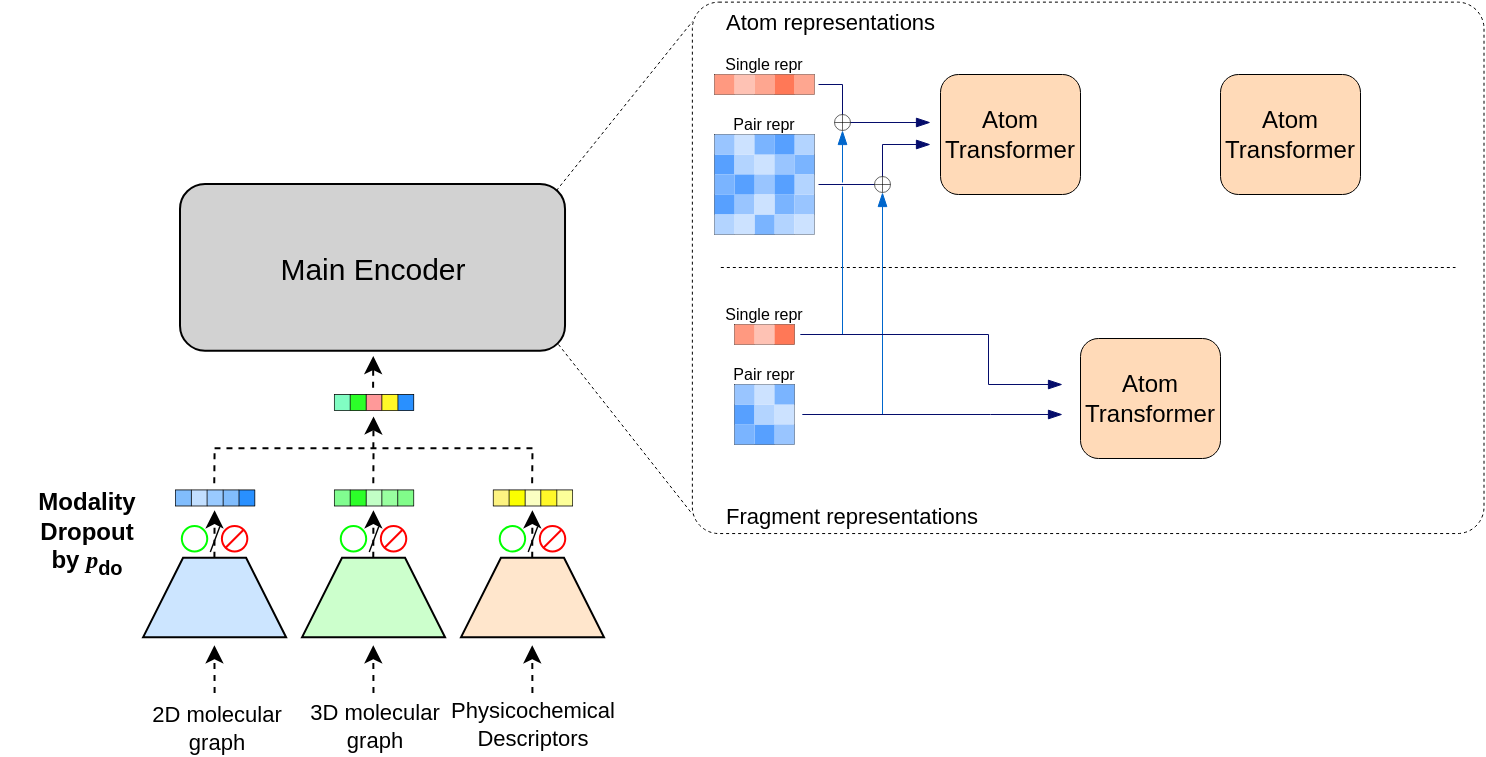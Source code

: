 <mxfile version="27.1.6">
  <diagram name="페이지-1" id="B-DMVlxwDJTPcsYFQzeG">
    <mxGraphModel dx="562" dy="380" grid="1" gridSize="10" guides="1" tooltips="1" connect="1" arrows="1" fold="1" page="1" pageScale="1" pageWidth="827" pageHeight="1169" math="0" shadow="0">
      <root>
        <mxCell id="0" />
        <mxCell id="1" parent="0" />
        <mxCell id="aIzavnMORG4p290ucfbN-72" value="" style="rounded=1;whiteSpace=wrap;html=1;arcSize=5;fillColor=none;dashed=1;strokeWidth=0.5;movable=0;resizable=0;rotatable=0;deletable=0;editable=0;locked=1;connectable=0;" vertex="1" parent="1">
          <mxGeometry x="464.93" y="148.82" width="395.82" height="265.71" as="geometry" />
        </mxCell>
        <mxCell id="aIzavnMORG4p290ucfbN-60" value="&lt;font style=&quot;font-size: 15px;&quot;&gt;Main Encoder&lt;/font&gt;" style="rounded=1;whiteSpace=wrap;html=1;fillColor=#D2D2D2;" vertex="1" parent="1">
          <mxGeometry x="209" y="240" width="192.51" height="83.34" as="geometry" />
        </mxCell>
        <mxCell id="aIzavnMORG4p290ucfbN-65" value="" style="endArrow=none;dashed=1;html=1;rounded=0;strokeWidth=0.5;" edge="1" parent="1">
          <mxGeometry width="50" height="50" relative="1" as="geometry">
            <mxPoint x="398" y="320" as="sourcePoint" />
            <mxPoint x="464.926" y="404.807" as="targetPoint" />
          </mxGeometry>
        </mxCell>
        <mxCell id="aIzavnMORG4p290ucfbN-64" value="" style="endArrow=none;dashed=1;html=1;rounded=0;strokeWidth=0.5;" edge="1" parent="1">
          <mxGeometry width="50" height="50" relative="1" as="geometry">
            <mxPoint x="397" y="243" as="sourcePoint" />
            <mxPoint x="464.926" y="158.528" as="targetPoint" />
          </mxGeometry>
        </mxCell>
        <mxCell id="aIzavnMORG4p290ucfbN-98" value="" style="group;aspect=fixed;" vertex="1" connectable="0" parent="1">
          <mxGeometry x="119" y="326" width="302" height="168.49" as="geometry" />
        </mxCell>
        <mxCell id="aIzavnMORG4p290ucfbN-1" value="" style="shape=trapezoid;perimeter=trapezoidPerimeter;whiteSpace=wrap;html=1;fixedSize=1;fillColor=#CCE5FF;strokeColor=#000000;gradientColor=none;" vertex="1" parent="aIzavnMORG4p290ucfbN-98">
          <mxGeometry x="71.526" y="100.935" width="71.526" height="39.738" as="geometry" />
        </mxCell>
        <mxCell id="aIzavnMORG4p290ucfbN-2" value="" style="shape=trapezoid;perimeter=trapezoidPerimeter;whiteSpace=wrap;html=1;fixedSize=1;fillColor=#CCFFCC;" vertex="1" parent="aIzavnMORG4p290ucfbN-98">
          <mxGeometry x="151" y="100.935" width="71.526" height="39.738" as="geometry" />
        </mxCell>
        <mxCell id="aIzavnMORG4p290ucfbN-3" value="" style="shape=trapezoid;perimeter=trapezoidPerimeter;whiteSpace=wrap;html=1;fixedSize=1;fillColor=#FFE6CC;" vertex="1" parent="aIzavnMORG4p290ucfbN-98">
          <mxGeometry x="230.474" y="100.935" width="71.526" height="39.738" as="geometry" />
        </mxCell>
        <mxCell id="aIzavnMORG4p290ucfbN-4" value="" style="endArrow=classic;html=1;rounded=0;dashed=1;" edge="1" parent="aIzavnMORG4p290ucfbN-98">
          <mxGeometry width="50" height="50" relative="1" as="geometry">
            <mxPoint x="107.305" y="168.49" as="sourcePoint" />
            <mxPoint x="107.202" y="144.647" as="targetPoint" />
          </mxGeometry>
        </mxCell>
        <mxCell id="aIzavnMORG4p290ucfbN-5" value="2D molecular&lt;div&gt;graph&lt;/div&gt;" style="edgeLabel;html=1;align=center;verticalAlign=middle;resizable=0;points=[];" vertex="1" connectable="0" parent="aIzavnMORG4p290ucfbN-4">
          <mxGeometry x="-0.313" y="1" relative="1" as="geometry">
            <mxPoint x="1" y="25" as="offset" />
          </mxGeometry>
        </mxCell>
        <mxCell id="aIzavnMORG4p290ucfbN-6" value="" style="endArrow=classic;html=1;rounded=0;dashed=1;" edge="1" parent="aIzavnMORG4p290ucfbN-98">
          <mxGeometry width="50" height="50" relative="1" as="geometry">
            <mxPoint x="186.739" y="168.49" as="sourcePoint" />
            <mxPoint x="186.636" y="144.647" as="targetPoint" />
          </mxGeometry>
        </mxCell>
        <mxCell id="aIzavnMORG4p290ucfbN-7" value="3D molecular&lt;div&gt;graph&lt;/div&gt;" style="edgeLabel;html=1;align=center;verticalAlign=middle;resizable=0;points=[];" vertex="1" connectable="0" parent="aIzavnMORG4p290ucfbN-6">
          <mxGeometry x="-0.442" relative="1" as="geometry">
            <mxPoint y="23" as="offset" />
          </mxGeometry>
        </mxCell>
        <mxCell id="aIzavnMORG4p290ucfbN-8" value="" style="endArrow=classic;html=1;rounded=0;dashed=1;" edge="1" parent="aIzavnMORG4p290ucfbN-98">
          <mxGeometry width="50" height="50" relative="1" as="geometry">
            <mxPoint x="266.213" y="168.49" as="sourcePoint" />
            <mxPoint x="266.11" y="144.647" as="targetPoint" />
          </mxGeometry>
        </mxCell>
        <mxCell id="aIzavnMORG4p290ucfbN-9" value="Physicochemical&lt;div&gt;Descriptors&lt;/div&gt;" style="edgeLabel;html=1;align=center;verticalAlign=middle;resizable=0;points=[];" vertex="1" connectable="0" parent="aIzavnMORG4p290ucfbN-8">
          <mxGeometry x="-0.17" y="1" relative="1" as="geometry">
            <mxPoint x="1" y="25" as="offset" />
          </mxGeometry>
        </mxCell>
        <mxCell id="aIzavnMORG4p290ucfbN-10" value="" style="endArrow=classic;html=1;rounded=0;dashed=1;" edge="1" parent="aIzavnMORG4p290ucfbN-98">
          <mxGeometry width="50" height="50" relative="1" as="geometry">
            <mxPoint x="107.21" y="100.935" as="sourcePoint" />
            <mxPoint x="107.289" y="77.092" as="targetPoint" />
          </mxGeometry>
        </mxCell>
        <mxCell id="aIzavnMORG4p290ucfbN-11" value="" style="endArrow=classic;html=1;rounded=0;dashed=1;" edge="1" parent="aIzavnMORG4p290ucfbN-98">
          <mxGeometry width="50" height="50" relative="1" as="geometry">
            <mxPoint x="186.636" y="100.935" as="sourcePoint" />
            <mxPoint x="186.715" y="77.092" as="targetPoint" />
          </mxGeometry>
        </mxCell>
        <mxCell id="aIzavnMORG4p290ucfbN-12" value="" style="endArrow=classic;html=1;rounded=0;dashed=1;" edge="1" parent="aIzavnMORG4p290ucfbN-98">
          <mxGeometry width="50" height="50" relative="1" as="geometry">
            <mxPoint x="266.11" y="100.935" as="sourcePoint" />
            <mxPoint x="266.189" y="77.092" as="targetPoint" />
          </mxGeometry>
        </mxCell>
        <mxCell id="aIzavnMORG4p290ucfbN-13" value="" style="group;strokeColor=default;strokeWidth=0.3;" vertex="1" connectable="0" parent="aIzavnMORG4p290ucfbN-98">
          <mxGeometry x="87.421" y="66.76" width="39.737" height="7.948" as="geometry" />
        </mxCell>
        <mxCell id="aIzavnMORG4p290ucfbN-14" value="" style="rounded=0;whiteSpace=wrap;html=1;strokeWidth=0.3;fillColor=#C2DFFF;strokeColor=default;container=0;" vertex="1" parent="aIzavnMORG4p290ucfbN-13">
          <mxGeometry x="7.947" width="7.947" height="7.948" as="geometry" />
        </mxCell>
        <mxCell id="aIzavnMORG4p290ucfbN-15" value="" style="rounded=0;whiteSpace=wrap;html=1;strokeWidth=0.3;fillColor=#81BDFD;strokeColor=default;container=0;" vertex="1" parent="aIzavnMORG4p290ucfbN-13">
          <mxGeometry width="7.947" height="7.948" as="geometry" />
        </mxCell>
        <mxCell id="aIzavnMORG4p290ucfbN-16" value="" style="rounded=0;whiteSpace=wrap;html=1;strokeWidth=0.3;fillColor=#2990FF;strokeColor=default;container=0;" vertex="1" parent="aIzavnMORG4p290ucfbN-13">
          <mxGeometry x="31.789" width="7.947" height="7.948" as="geometry" />
        </mxCell>
        <mxCell id="aIzavnMORG4p290ucfbN-17" value="" style="rounded=0;whiteSpace=wrap;html=1;strokeWidth=0.3;fillColor=#81BDFD;strokeColor=default;container=0;" vertex="1" parent="aIzavnMORG4p290ucfbN-13">
          <mxGeometry x="23.842" width="7.947" height="7.948" as="geometry" />
        </mxCell>
        <mxCell id="aIzavnMORG4p290ucfbN-18" value="" style="rounded=0;whiteSpace=wrap;html=1;strokeWidth=0.3;fillColor=#99CAFF;strokeColor=default;container=0;" vertex="1" parent="aIzavnMORG4p290ucfbN-13">
          <mxGeometry x="15.895" width="7.947" height="7.948" as="geometry" />
        </mxCell>
        <mxCell id="aIzavnMORG4p290ucfbN-19" value="" style="group;strokeColor=default;strokeWidth=0.3;" vertex="1" connectable="0" parent="aIzavnMORG4p290ucfbN-98">
          <mxGeometry x="166.895" y="66.76" width="39.737" height="7.948" as="geometry" />
        </mxCell>
        <mxCell id="aIzavnMORG4p290ucfbN-20" value="" style="rounded=0;whiteSpace=wrap;html=1;strokeWidth=0.3;fillColor=#C2FFC6;strokeColor=default;container=0;" vertex="1" parent="aIzavnMORG4p290ucfbN-19">
          <mxGeometry x="15.895" width="7.947" height="7.948" as="geometry" />
        </mxCell>
        <mxCell id="aIzavnMORG4p290ucfbN-21" value="" style="rounded=0;whiteSpace=wrap;html=1;strokeWidth=0.3;fillColor=#81FD90;strokeColor=default;container=0;" vertex="1" parent="aIzavnMORG4p290ucfbN-19">
          <mxGeometry width="7.947" height="7.948" as="geometry" />
        </mxCell>
        <mxCell id="aIzavnMORG4p290ucfbN-22" value="" style="rounded=0;whiteSpace=wrap;html=1;strokeWidth=0.3;fillColor=#99FFA0;strokeColor=default;container=0;" vertex="1" parent="aIzavnMORG4p290ucfbN-19">
          <mxGeometry x="23.842" width="7.947" height="7.948" as="geometry" />
        </mxCell>
        <mxCell id="aIzavnMORG4p290ucfbN-23" value="" style="rounded=0;whiteSpace=wrap;html=1;strokeWidth=0.3;fillColor=#81FD8A;strokeColor=default;container=0;" vertex="1" parent="aIzavnMORG4p290ucfbN-19">
          <mxGeometry x="31.789" width="7.947" height="7.948" as="geometry" />
        </mxCell>
        <mxCell id="aIzavnMORG4p290ucfbN-24" value="" style="rounded=0;whiteSpace=wrap;html=1;strokeWidth=0.3;fillColor=#2CFF29;strokeColor=default;container=0;fillStyle=solid;" vertex="1" parent="aIzavnMORG4p290ucfbN-19">
          <mxGeometry x="7.947" width="7.947" height="7.948" as="geometry" />
        </mxCell>
        <mxCell id="aIzavnMORG4p290ucfbN-25" value="" style="group;strokeColor=default;strokeWidth=0.3;" vertex="1" connectable="0" parent="aIzavnMORG4p290ucfbN-98">
          <mxGeometry x="246.368" y="66.76" width="39.737" height="7.948" as="geometry" />
        </mxCell>
        <mxCell id="aIzavnMORG4p290ucfbN-26" value="" style="rounded=0;whiteSpace=wrap;html=1;strokeWidth=0.3;fillColor=#FBFFC2;strokeColor=default;container=0;" vertex="1" parent="aIzavnMORG4p290ucfbN-25">
          <mxGeometry x="15.895" width="7.947" height="7.948" as="geometry" />
        </mxCell>
        <mxCell id="aIzavnMORG4p290ucfbN-27" value="" style="rounded=0;whiteSpace=wrap;html=1;strokeWidth=0.3;fillColor=#FDF381;strokeColor=default;container=0;" vertex="1" parent="aIzavnMORG4p290ucfbN-25">
          <mxGeometry width="7.947" height="7.948" as="geometry" />
        </mxCell>
        <mxCell id="aIzavnMORG4p290ucfbN-28" value="" style="rounded=0;whiteSpace=wrap;html=1;strokeWidth=0.3;fillColor=#FDFF99;strokeColor=default;container=0;" vertex="1" parent="aIzavnMORG4p290ucfbN-25">
          <mxGeometry x="31.789" width="7.947" height="7.948" as="geometry" />
        </mxCell>
        <mxCell id="aIzavnMORG4p290ucfbN-29" value="" style="rounded=0;whiteSpace=wrap;html=1;strokeWidth=0.3;fillColor=#FBFF00;strokeColor=default;container=0;" vertex="1" parent="aIzavnMORG4p290ucfbN-25">
          <mxGeometry x="7.947" width="7.947" height="7.948" as="geometry" />
        </mxCell>
        <mxCell id="aIzavnMORG4p290ucfbN-30" value="" style="rounded=0;whiteSpace=wrap;html=1;strokeWidth=0.3;fillColor=#FFF829;strokeColor=default;container=0;fillStyle=solid;" vertex="1" parent="aIzavnMORG4p290ucfbN-25">
          <mxGeometry x="23.842" width="7.947" height="7.948" as="geometry" />
        </mxCell>
        <mxCell id="aIzavnMORG4p290ucfbN-31" value="" style="group" vertex="1" connectable="0" parent="aIzavnMORG4p290ucfbN-98">
          <mxGeometry x="107.123" y="30.201" width="159.114" height="33.38" as="geometry" />
        </mxCell>
        <mxCell id="aIzavnMORG4p290ucfbN-32" value="" style="endArrow=none;html=1;rounded=0;dashed=1;startFill=0;" edge="1" parent="aIzavnMORG4p290ucfbN-31">
          <mxGeometry width="50" height="50" relative="1" as="geometry">
            <mxPoint y="33.38" as="sourcePoint" />
            <mxPoint x="0.167" y="17.485" as="targetPoint" />
          </mxGeometry>
        </mxCell>
        <mxCell id="aIzavnMORG4p290ucfbN-33" value="" style="endArrow=none;html=1;rounded=0;dashed=1;startFill=0;" edge="1" parent="aIzavnMORG4p290ucfbN-31">
          <mxGeometry width="50" height="50" relative="1" as="geometry">
            <mxPoint x="79.529" y="33.38" as="sourcePoint" />
            <mxPoint x="79.641" y="17.485" as="targetPoint" />
          </mxGeometry>
        </mxCell>
        <mxCell id="aIzavnMORG4p290ucfbN-34" value="" style="endArrow=none;html=1;rounded=0;dashed=1;startFill=0;" edge="1" parent="aIzavnMORG4p290ucfbN-31">
          <mxGeometry width="50" height="50" relative="1" as="geometry">
            <mxPoint x="158.947" y="33.38" as="sourcePoint" />
            <mxPoint x="159.114" y="17.485" as="targetPoint" />
          </mxGeometry>
        </mxCell>
        <mxCell id="aIzavnMORG4p290ucfbN-35" value="" style="endArrow=none;html=1;rounded=0;dashed=1;startFill=0;" edge="1" parent="aIzavnMORG4p290ucfbN-31">
          <mxGeometry width="50" height="50" relative="1" as="geometry">
            <mxPoint x="159.114" y="15.895" as="sourcePoint" />
            <mxPoint x="0.167" y="15.895" as="targetPoint" />
          </mxGeometry>
        </mxCell>
        <mxCell id="aIzavnMORG4p290ucfbN-36" value="" style="endArrow=classic;html=1;rounded=0;dashed=1;" edge="1" parent="aIzavnMORG4p290ucfbN-31">
          <mxGeometry width="50" height="50" relative="1" as="geometry">
            <mxPoint x="79.553" y="15.895" as="sourcePoint" />
            <mxPoint x="79.641" as="targetPoint" />
          </mxGeometry>
        </mxCell>
        <mxCell id="aIzavnMORG4p290ucfbN-37" value="" style="group;strokeColor=default;strokeWidth=0.3;" vertex="1" connectable="0" parent="aIzavnMORG4p290ucfbN-98">
          <mxGeometry x="166.895" y="19.074" width="39.737" height="7.948" as="geometry" />
        </mxCell>
        <mxCell id="aIzavnMORG4p290ucfbN-38" value="" style="rounded=0;whiteSpace=wrap;html=1;strokeWidth=0.3;fillColor=#81FDC3;strokeColor=default;container=0;" vertex="1" parent="aIzavnMORG4p290ucfbN-37">
          <mxGeometry width="7.947" height="7.948" as="geometry" />
        </mxCell>
        <mxCell id="aIzavnMORG4p290ucfbN-39" value="" style="rounded=0;whiteSpace=wrap;html=1;strokeWidth=0.3;fillColor=#2990FF;strokeColor=default;container=0;" vertex="1" parent="aIzavnMORG4p290ucfbN-37">
          <mxGeometry x="31.789" width="7.947" height="7.948" as="geometry" />
        </mxCell>
        <mxCell id="aIzavnMORG4p290ucfbN-40" value="" style="rounded=0;whiteSpace=wrap;html=1;strokeWidth=0.3;fillColor=#FF9999;strokeColor=default;container=0;" vertex="1" parent="aIzavnMORG4p290ucfbN-37">
          <mxGeometry x="15.895" width="7.947" height="7.948" as="geometry" />
        </mxCell>
        <mxCell id="aIzavnMORG4p290ucfbN-41" value="" style="rounded=0;whiteSpace=wrap;html=1;strokeWidth=0.3;fillColor=#2CFF29;strokeColor=default;container=0;fillStyle=solid;" vertex="1" parent="aIzavnMORG4p290ucfbN-37">
          <mxGeometry x="7.947" width="7.947" height="7.948" as="geometry" />
        </mxCell>
        <mxCell id="aIzavnMORG4p290ucfbN-42" value="" style="rounded=0;whiteSpace=wrap;html=1;strokeWidth=0.3;fillColor=#FFF829;strokeColor=default;container=0;fillStyle=solid;" vertex="1" parent="aIzavnMORG4p290ucfbN-37">
          <mxGeometry x="23.842" width="7.947" height="7.948" as="geometry" />
        </mxCell>
        <mxCell id="aIzavnMORG4p290ucfbN-43" value="" style="group" vertex="1" connectable="0" parent="aIzavnMORG4p290ucfbN-98">
          <mxGeometry x="90.91" y="85.04" width="32.751" height="12.716" as="geometry" />
        </mxCell>
        <mxCell id="aIzavnMORG4p290ucfbN-44" value="" style="ellipse;whiteSpace=wrap;html=1;aspect=fixed;fillColor=none;strokeColor=#FF0000;" vertex="1" parent="aIzavnMORG4p290ucfbN-43">
          <mxGeometry x="20.035" width="12.716" height="12.716" as="geometry" />
        </mxCell>
        <mxCell id="aIzavnMORG4p290ucfbN-45" value="" style="endArrow=none;html=1;rounded=0;entryX=1;entryY=0;entryDx=0;entryDy=0;exitX=0;exitY=1;exitDx=0;exitDy=0;strokeColor=#FF0000;" edge="1" parent="aIzavnMORG4p290ucfbN-43" source="aIzavnMORG4p290ucfbN-44" target="aIzavnMORG4p290ucfbN-44">
          <mxGeometry width="50" height="50" relative="1" as="geometry">
            <mxPoint x="21.625" y="127.162" as="sourcePoint" />
            <mxPoint x="41.493" y="107.293" as="targetPoint" />
          </mxGeometry>
        </mxCell>
        <mxCell id="aIzavnMORG4p290ucfbN-46" value="" style="endArrow=none;html=1;rounded=0;exitX=0;exitY=1;exitDx=0;exitDy=0;strokeColor=#000000;strokeWidth=0.7;" edge="1" parent="aIzavnMORG4p290ucfbN-43">
          <mxGeometry width="50" height="50" relative="1" as="geometry">
            <mxPoint x="13.995" y="12.716" as="sourcePoint" />
            <mxPoint x="18.764" as="targetPoint" />
          </mxGeometry>
        </mxCell>
        <mxCell id="aIzavnMORG4p290ucfbN-47" value="" style="ellipse;whiteSpace=wrap;html=1;aspect=fixed;fillColor=none;strokeColor=#00FF00;" vertex="1" parent="aIzavnMORG4p290ucfbN-43">
          <mxGeometry width="12.716" height="12.716" as="geometry" />
        </mxCell>
        <mxCell id="aIzavnMORG4p290ucfbN-48" value="" style="group" vertex="1" connectable="0" parent="aIzavnMORG4p290ucfbN-98">
          <mxGeometry x="170.384" y="85.04" width="32.751" height="12.716" as="geometry" />
        </mxCell>
        <mxCell id="aIzavnMORG4p290ucfbN-49" value="" style="ellipse;whiteSpace=wrap;html=1;aspect=fixed;fillColor=none;strokeColor=#FF0000;" vertex="1" parent="aIzavnMORG4p290ucfbN-48">
          <mxGeometry x="20.035" width="12.716" height="12.716" as="geometry" />
        </mxCell>
        <mxCell id="aIzavnMORG4p290ucfbN-50" value="" style="endArrow=none;html=1;rounded=0;entryX=1;entryY=0;entryDx=0;entryDy=0;exitX=0;exitY=1;exitDx=0;exitDy=0;strokeColor=#FF0000;" edge="1" parent="aIzavnMORG4p290ucfbN-48" source="aIzavnMORG4p290ucfbN-49" target="aIzavnMORG4p290ucfbN-49">
          <mxGeometry width="50" height="50" relative="1" as="geometry">
            <mxPoint x="21.625" y="127.162" as="sourcePoint" />
            <mxPoint x="41.493" y="107.293" as="targetPoint" />
          </mxGeometry>
        </mxCell>
        <mxCell id="aIzavnMORG4p290ucfbN-51" value="" style="endArrow=none;html=1;rounded=0;exitX=0;exitY=1;exitDx=0;exitDy=0;strokeColor=#000000;strokeWidth=0.7;" edge="1" parent="aIzavnMORG4p290ucfbN-48">
          <mxGeometry width="50" height="50" relative="1" as="geometry">
            <mxPoint x="13.995" y="12.716" as="sourcePoint" />
            <mxPoint x="18.764" as="targetPoint" />
          </mxGeometry>
        </mxCell>
        <mxCell id="aIzavnMORG4p290ucfbN-52" value="" style="ellipse;whiteSpace=wrap;html=1;aspect=fixed;fillColor=none;strokeColor=#00FF00;" vertex="1" parent="aIzavnMORG4p290ucfbN-48">
          <mxGeometry width="12.716" height="12.716" as="geometry" />
        </mxCell>
        <mxCell id="aIzavnMORG4p290ucfbN-53" value="" style="group" vertex="1" connectable="0" parent="aIzavnMORG4p290ucfbN-98">
          <mxGeometry x="249.865" y="85.04" width="32.751" height="12.716" as="geometry" />
        </mxCell>
        <mxCell id="aIzavnMORG4p290ucfbN-54" value="" style="ellipse;whiteSpace=wrap;html=1;aspect=fixed;fillColor=none;strokeColor=#FF0000;" vertex="1" parent="aIzavnMORG4p290ucfbN-53">
          <mxGeometry x="20.035" width="12.716" height="12.716" as="geometry" />
        </mxCell>
        <mxCell id="aIzavnMORG4p290ucfbN-55" value="" style="endArrow=none;html=1;rounded=0;entryX=1;entryY=0;entryDx=0;entryDy=0;exitX=0;exitY=1;exitDx=0;exitDy=0;strokeColor=#FF0000;" edge="1" parent="aIzavnMORG4p290ucfbN-53" source="aIzavnMORG4p290ucfbN-54" target="aIzavnMORG4p290ucfbN-54">
          <mxGeometry width="50" height="50" relative="1" as="geometry">
            <mxPoint x="21.625" y="127.162" as="sourcePoint" />
            <mxPoint x="41.493" y="107.293" as="targetPoint" />
          </mxGeometry>
        </mxCell>
        <mxCell id="aIzavnMORG4p290ucfbN-56" value="" style="endArrow=none;html=1;rounded=0;exitX=0;exitY=1;exitDx=0;exitDy=0;strokeColor=#000000;strokeWidth=0.7;" edge="1" parent="aIzavnMORG4p290ucfbN-53">
          <mxGeometry width="50" height="50" relative="1" as="geometry">
            <mxPoint x="13.995" y="12.716" as="sourcePoint" />
            <mxPoint x="18.764" as="targetPoint" />
          </mxGeometry>
        </mxCell>
        <mxCell id="aIzavnMORG4p290ucfbN-57" value="" style="ellipse;whiteSpace=wrap;html=1;aspect=fixed;fillColor=none;strokeColor=#00FF00;" vertex="1" parent="aIzavnMORG4p290ucfbN-53">
          <mxGeometry width="12.716" height="12.716" as="geometry" />
        </mxCell>
        <mxCell id="aIzavnMORG4p290ucfbN-58" value="Modality Dropout&lt;div&gt;by &lt;font style=&quot;&quot; face=&quot;Times New Roman&quot;&gt;&lt;i&gt;p&lt;/i&gt;&lt;/font&gt;&lt;sub&gt;do&lt;/sub&gt;&lt;/div&gt;" style="text;html=1;align=center;verticalAlign=middle;whiteSpace=wrap;rounded=0;fontStyle=1" vertex="1" parent="aIzavnMORG4p290ucfbN-98">
          <mxGeometry y="77.092" width="87.421" height="23.843" as="geometry" />
        </mxCell>
        <mxCell id="aIzavnMORG4p290ucfbN-59" value="" style="endArrow=classic;html=1;rounded=0;dashed=1;" edge="1" parent="aIzavnMORG4p290ucfbN-98">
          <mxGeometry width="50" height="50" relative="1" as="geometry">
            <mxPoint x="186.549" y="15.895" as="sourcePoint" />
            <mxPoint x="186.636" as="targetPoint" />
          </mxGeometry>
        </mxCell>
        <mxCell id="aIzavnMORG4p290ucfbN-97" value="&lt;font&gt;Single repr&lt;/font&gt;" style="text;html=1;align=center;verticalAlign=middle;whiteSpace=wrap;rounded=0;fontSize=8;" vertex="1" parent="1">
          <mxGeometry x="476" y="175" width="50" height="10" as="geometry" />
        </mxCell>
        <mxCell id="aIzavnMORG4p290ucfbN-100" value="" style="endArrow=none;dashed=1;html=1;rounded=0;strokeWidth=0.5;" edge="1" parent="1">
          <mxGeometry width="50" height="50" relative="1" as="geometry">
            <mxPoint x="479.17" y="281.5" as="sourcePoint" />
            <mxPoint x="846.51" y="281.5" as="targetPoint" />
          </mxGeometry>
        </mxCell>
        <mxCell id="aIzavnMORG4p290ucfbN-101" value="Atom representations" style="text;html=1;align=left;verticalAlign=middle;whiteSpace=wrap;rounded=0;fontSize=11;" vertex="1" parent="1">
          <mxGeometry x="480" y="154" width="115.07" height="10" as="geometry" />
        </mxCell>
        <mxCell id="aIzavnMORG4p290ucfbN-102" value="Fragment representations" style="text;html=1;align=left;verticalAlign=middle;whiteSpace=wrap;rounded=0;fontSize=11;" vertex="1" parent="1">
          <mxGeometry x="480" y="400.53" width="130" height="10" as="geometry" />
        </mxCell>
        <mxCell id="aIzavnMORG4p290ucfbN-104" value="&lt;font&gt;Pair repr&lt;/font&gt;" style="text;html=1;align=center;verticalAlign=middle;whiteSpace=wrap;rounded=0;fontSize=8;" vertex="1" parent="1">
          <mxGeometry x="476" y="205" width="50" height="10" as="geometry" />
        </mxCell>
        <mxCell id="aIzavnMORG4p290ucfbN-174" value="" style="group;strokeColor=default;strokeWidth=0.3;" vertex="1" connectable="0" parent="1">
          <mxGeometry x="476" y="215" width="50" height="50" as="geometry" />
        </mxCell>
        <mxCell id="aIzavnMORG4p290ucfbN-116" value="" style="rounded=0;whiteSpace=wrap;html=1;strokeWidth=0.1;fillColor=#57A0FF;strokeColor=none;container=0;" vertex="1" parent="aIzavnMORG4p290ucfbN-174">
          <mxGeometry y="10" width="10" height="10" as="geometry" />
        </mxCell>
        <mxCell id="aIzavnMORG4p290ucfbN-133" value="" style="rounded=0;whiteSpace=wrap;html=1;strokeWidth=0.1;fillColor=#7AB4FF;strokeColor=none;container=0;" vertex="1" parent="aIzavnMORG4p290ucfbN-174">
          <mxGeometry x="30" y="30" width="10" height="10" as="geometry" />
        </mxCell>
        <mxCell id="aIzavnMORG4p290ucfbN-125" value="" style="rounded=0;whiteSpace=wrap;html=1;strokeWidth=0.1;fillColor=#99C5FF;strokeColor=none;container=0;" vertex="1" parent="aIzavnMORG4p290ucfbN-174">
          <mxGeometry x="40" y="30" width="10" height="10" as="geometry" />
        </mxCell>
        <mxCell id="aIzavnMORG4p290ucfbN-126" value="" style="rounded=0;whiteSpace=wrap;html=1;strokeWidth=0.1;fillColor=#B3D4FF;strokeColor=none;container=0;" vertex="1" parent="aIzavnMORG4p290ucfbN-174">
          <mxGeometry x="30" y="40" width="10" height="10" as="geometry" />
        </mxCell>
        <mxCell id="aIzavnMORG4p290ucfbN-118" value="" style="rounded=0;whiteSpace=wrap;html=1;strokeWidth=0.1;fillColor=#CCE2FF;strokeColor=none;container=0;" vertex="1" parent="aIzavnMORG4p290ucfbN-174">
          <mxGeometry x="40" y="40" width="10" height="10" as="geometry" />
        </mxCell>
        <mxCell id="aIzavnMORG4p290ucfbN-127" value="" style="rounded=0;whiteSpace=wrap;html=1;strokeWidth=0.1;fillColor=#7AB4FF;strokeColor=none;container=0;" vertex="1" parent="aIzavnMORG4p290ucfbN-174">
          <mxGeometry x="20" y="40" width="10" height="10" as="geometry" />
        </mxCell>
        <mxCell id="aIzavnMORG4p290ucfbN-131" value="" style="rounded=0;whiteSpace=wrap;html=1;strokeWidth=0.1;fillColor=#99C5FF;strokeColor=none;container=0;" vertex="1" parent="aIzavnMORG4p290ucfbN-174">
          <mxGeometry x="10" y="30" width="10" height="10" as="geometry" />
        </mxCell>
        <mxCell id="aIzavnMORG4p290ucfbN-112" value="" style="rounded=0;whiteSpace=wrap;html=1;strokeWidth=0.1;fillColor=#CCE2FF;strokeColor=none;container=0;" vertex="1" parent="aIzavnMORG4p290ucfbN-174">
          <mxGeometry x="20" y="10" width="10" height="10" as="geometry" />
        </mxCell>
        <mxCell id="aIzavnMORG4p290ucfbN-113" value="" style="rounded=0;whiteSpace=wrap;html=1;strokeWidth=0.1;fillColor=#99C5FF;strokeColor=none;container=0;" vertex="1" parent="aIzavnMORG4p290ucfbN-174">
          <mxGeometry x="30" y="10" width="10" height="10" as="geometry" />
        </mxCell>
        <mxCell id="aIzavnMORG4p290ucfbN-114" value="" style="rounded=0;whiteSpace=wrap;html=1;strokeWidth=0.1;fillColor=#B3D4FF;strokeColor=none;container=0;" vertex="1" parent="aIzavnMORG4p290ucfbN-174">
          <mxGeometry x="10" y="10" width="10" height="10" as="geometry" />
        </mxCell>
        <mxCell id="aIzavnMORG4p290ucfbN-115" value="" style="rounded=0;whiteSpace=wrap;html=1;strokeWidth=0.1;fillColor=#7AB4FF;strokeColor=none;container=0;" vertex="1" parent="aIzavnMORG4p290ucfbN-174">
          <mxGeometry x="40" y="10" width="10" height="10" as="geometry" />
        </mxCell>
        <mxCell id="aIzavnMORG4p290ucfbN-106" value="" style="rounded=0;whiteSpace=wrap;html=1;strokeWidth=0.1;fillColor=#CCE2FF;strokeColor=none;container=0;" vertex="1" parent="aIzavnMORG4p290ucfbN-174">
          <mxGeometry x="10" width="10" height="10" as="geometry" />
        </mxCell>
        <mxCell id="aIzavnMORG4p290ucfbN-107" value="" style="rounded=0;whiteSpace=wrap;html=1;strokeWidth=0.1;fillColor=#99C5FF;strokeColor=none;container=0;" vertex="1" parent="aIzavnMORG4p290ucfbN-174">
          <mxGeometry width="10" height="10" as="geometry" />
        </mxCell>
        <mxCell id="aIzavnMORG4p290ucfbN-108" value="" style="rounded=0;whiteSpace=wrap;html=1;strokeWidth=0.1;fillColor=#B3D4FF;strokeColor=none;container=0;" vertex="1" parent="aIzavnMORG4p290ucfbN-174">
          <mxGeometry x="40" width="10" height="10" as="geometry" />
        </mxCell>
        <mxCell id="aIzavnMORG4p290ucfbN-109" value="" style="rounded=0;whiteSpace=wrap;html=1;strokeWidth=0.1;fillColor=#7AB4FF;strokeColor=none;container=0;" vertex="1" parent="aIzavnMORG4p290ucfbN-174">
          <mxGeometry x="20" width="10" height="10" as="geometry" />
        </mxCell>
        <mxCell id="aIzavnMORG4p290ucfbN-110" value="" style="rounded=0;whiteSpace=wrap;html=1;strokeWidth=0.1;fillColor=#57A0FF;strokeColor=none;container=0;" vertex="1" parent="aIzavnMORG4p290ucfbN-174">
          <mxGeometry x="30" width="10" height="10" as="geometry" />
        </mxCell>
        <mxCell id="aIzavnMORG4p290ucfbN-119" value="" style="rounded=0;whiteSpace=wrap;html=1;strokeWidth=0.1;fillColor=#99C5FF;strokeColor=none;container=0;" vertex="1" parent="aIzavnMORG4p290ucfbN-174">
          <mxGeometry x="20" y="20" width="10" height="10" as="geometry" />
        </mxCell>
        <mxCell id="aIzavnMORG4p290ucfbN-120" value="" style="rounded=0;whiteSpace=wrap;html=1;strokeWidth=0.1;fillColor=#B3D4FF;strokeColor=none;container=0;" vertex="1" parent="aIzavnMORG4p290ucfbN-174">
          <mxGeometry x="40" y="20" width="10" height="10" as="geometry" />
        </mxCell>
        <mxCell id="aIzavnMORG4p290ucfbN-122" value="" style="rounded=0;whiteSpace=wrap;html=1;strokeWidth=0.1;fillColor=#57A0FF;strokeColor=none;container=0;" vertex="1" parent="aIzavnMORG4p290ucfbN-174">
          <mxGeometry x="30" y="20" width="10" height="10" as="geometry" />
        </mxCell>
        <mxCell id="aIzavnMORG4p290ucfbN-128" value="" style="rounded=0;whiteSpace=wrap;html=1;strokeWidth=0.1;fillColor=#57A0FF;strokeColor=none;container=0;" vertex="1" parent="aIzavnMORG4p290ucfbN-174">
          <mxGeometry x="10" y="20" width="10" height="10" as="geometry" />
        </mxCell>
        <mxCell id="aIzavnMORG4p290ucfbN-121" value="" style="rounded=0;whiteSpace=wrap;html=1;strokeWidth=0.1;fillColor=#7AB4FF;strokeColor=none;container=0;" vertex="1" parent="aIzavnMORG4p290ucfbN-174">
          <mxGeometry y="20" width="10" height="10" as="geometry" />
        </mxCell>
        <mxCell id="aIzavnMORG4p290ucfbN-124" value="" style="rounded=0;whiteSpace=wrap;html=1;strokeWidth=0.1;fillColor=#CCE2FF;strokeColor=none;container=0;" vertex="1" parent="aIzavnMORG4p290ucfbN-174">
          <mxGeometry x="20" y="30" width="10" height="10" as="geometry" />
        </mxCell>
        <mxCell id="aIzavnMORG4p290ucfbN-134" value="" style="rounded=0;whiteSpace=wrap;html=1;strokeWidth=0.1;fillColor=#57A0FF;strokeColor=none;container=0;" vertex="1" parent="aIzavnMORG4p290ucfbN-174">
          <mxGeometry y="30" width="10" height="10" as="geometry" />
        </mxCell>
        <mxCell id="aIzavnMORG4p290ucfbN-130" value="" style="rounded=0;whiteSpace=wrap;html=1;strokeWidth=0.1;fillColor=#CCE2FF;strokeColor=none;container=0;" vertex="1" parent="aIzavnMORG4p290ucfbN-174">
          <mxGeometry x="10" y="40" width="10" height="10" as="geometry" />
        </mxCell>
        <mxCell id="aIzavnMORG4p290ucfbN-132" value="" style="rounded=0;whiteSpace=wrap;html=1;strokeWidth=0.1;fillColor=#B3D4FF;strokeColor=none;container=0;" vertex="1" parent="aIzavnMORG4p290ucfbN-174">
          <mxGeometry y="40" width="10" height="10" as="geometry" />
        </mxCell>
        <mxCell id="aIzavnMORG4p290ucfbN-278" value="&lt;font&gt;Single repr&lt;/font&gt;" style="text;html=1;align=center;verticalAlign=middle;whiteSpace=wrap;rounded=0;fontSize=8;" vertex="1" parent="1">
          <mxGeometry x="476" y="300" width="50" height="10" as="geometry" />
        </mxCell>
        <mxCell id="aIzavnMORG4p290ucfbN-279" value="&lt;font&gt;Pair repr&lt;/font&gt;" style="text;html=1;align=center;verticalAlign=middle;whiteSpace=wrap;rounded=0;fontSize=8;" vertex="1" parent="1">
          <mxGeometry x="476" y="330" width="50" height="10" as="geometry" />
        </mxCell>
        <mxCell id="aIzavnMORG4p290ucfbN-311" value="Atom&lt;div&gt;Transformer&lt;/div&gt;" style="rounded=1;whiteSpace=wrap;html=1;fillColor=#FFDAB8;strokeWidth=0.5;strokeColor=default;" vertex="1" parent="1">
          <mxGeometry x="589" y="185" width="70" height="60" as="geometry" />
        </mxCell>
        <mxCell id="aIzavnMORG4p290ucfbN-314" value="Atom&lt;div&gt;Transformer&lt;/div&gt;" style="rounded=1;whiteSpace=wrap;html=1;fillColor=#FFDAB8;strokeWidth=0.5;strokeColor=default;" vertex="1" parent="1">
          <mxGeometry x="659" y="317" width="70" height="60" as="geometry" />
        </mxCell>
        <mxCell id="aIzavnMORG4p290ucfbN-315" value="Atom&lt;div&gt;Transformer&lt;/div&gt;" style="rounded=1;whiteSpace=wrap;html=1;fillColor=#FFDAB8;strokeWidth=0.5;strokeColor=default;" vertex="1" parent="1">
          <mxGeometry x="729" y="185" width="70" height="60" as="geometry" />
        </mxCell>
        <mxCell id="aIzavnMORG4p290ucfbN-321" value="" style="group;strokeColor=default;strokeWidth=0.3;" vertex="1" connectable="0" parent="1">
          <mxGeometry x="476" y="185" width="50" height="10" as="geometry" />
        </mxCell>
        <mxCell id="aIzavnMORG4p290ucfbN-89" value="" style="rounded=0;whiteSpace=wrap;html=1;strokeWidth=0.1;fillColor=#FEC2B4;strokeColor=none;container=0;" vertex="1" parent="aIzavnMORG4p290ucfbN-321">
          <mxGeometry x="10" width="10" height="10" as="geometry" />
        </mxCell>
        <mxCell id="aIzavnMORG4p290ucfbN-90" value="" style="rounded=0;whiteSpace=wrap;html=1;strokeWidth=0.1;fillColor=#FF9980;strokeColor=none;container=0;" vertex="1" parent="aIzavnMORG4p290ucfbN-321">
          <mxGeometry width="10" height="10" as="geometry" />
        </mxCell>
        <mxCell id="aIzavnMORG4p290ucfbN-91" value="" style="rounded=0;whiteSpace=wrap;html=1;strokeWidth=0.1;fillColor=#FEA690;strokeColor=none;container=0;" vertex="1" parent="aIzavnMORG4p290ucfbN-321">
          <mxGeometry x="40" width="10" height="10" as="geometry" />
        </mxCell>
        <mxCell id="aIzavnMORG4p290ucfbN-95" value="" style="rounded=0;whiteSpace=wrap;html=1;strokeWidth=0.1;fillColor=#FEA690;strokeColor=none;container=0;" vertex="1" parent="aIzavnMORG4p290ucfbN-321">
          <mxGeometry x="20" width="10" height="10" as="geometry" />
        </mxCell>
        <mxCell id="aIzavnMORG4p290ucfbN-96" value="" style="rounded=0;whiteSpace=wrap;html=1;strokeWidth=0.1;fillColor=#FF7857;strokeColor=none;container=0;" vertex="1" parent="aIzavnMORG4p290ucfbN-321">
          <mxGeometry x="30" width="10" height="10" as="geometry" />
        </mxCell>
        <mxCell id="aIzavnMORG4p290ucfbN-322" value="" style="group;strokeColor=default;strokeWidth=0.3;" vertex="1" connectable="0" parent="1">
          <mxGeometry x="486" y="340" width="30" height="30" as="geometry" />
        </mxCell>
        <mxCell id="aIzavnMORG4p290ucfbN-288" value="" style="rounded=0;whiteSpace=wrap;html=1;strokeWidth=0.1;fillColor=#CCE2FF;strokeColor=none;container=0;" vertex="1" parent="aIzavnMORG4p290ucfbN-322">
          <mxGeometry x="20" y="10" width="10" height="10" as="geometry" />
        </mxCell>
        <mxCell id="aIzavnMORG4p290ucfbN-297" value="" style="rounded=0;whiteSpace=wrap;html=1;strokeWidth=0.1;fillColor=#99C5FF;strokeColor=none;container=0;" vertex="1" parent="aIzavnMORG4p290ucfbN-322">
          <mxGeometry x="20" y="20" width="10" height="10" as="geometry" />
        </mxCell>
        <mxCell id="aIzavnMORG4p290ucfbN-300" value="" style="rounded=0;whiteSpace=wrap;html=1;strokeWidth=0.1;fillColor=#57A0FF;strokeColor=none;container=0;" vertex="1" parent="aIzavnMORG4p290ucfbN-322">
          <mxGeometry x="10" y="20" width="10" height="10" as="geometry" />
        </mxCell>
        <mxCell id="aIzavnMORG4p290ucfbN-301" value="" style="rounded=0;whiteSpace=wrap;html=1;strokeWidth=0.1;fillColor=#7AB4FF;strokeColor=none;container=0;" vertex="1" parent="aIzavnMORG4p290ucfbN-322">
          <mxGeometry y="20" width="10" height="10" as="geometry" />
        </mxCell>
        <mxCell id="aIzavnMORG4p290ucfbN-281" value="" style="rounded=0;whiteSpace=wrap;html=1;strokeWidth=0.1;fillColor=#57A0FF;strokeColor=none;container=0;" vertex="1" parent="aIzavnMORG4p290ucfbN-322">
          <mxGeometry y="10" width="10" height="10" as="geometry" />
        </mxCell>
        <mxCell id="aIzavnMORG4p290ucfbN-290" value="" style="rounded=0;whiteSpace=wrap;html=1;strokeWidth=0.1;fillColor=#B3D4FF;strokeColor=none;container=0;" vertex="1" parent="aIzavnMORG4p290ucfbN-322">
          <mxGeometry x="10" y="10" width="10" height="10" as="geometry" />
        </mxCell>
        <mxCell id="aIzavnMORG4p290ucfbN-292" value="" style="rounded=0;whiteSpace=wrap;html=1;strokeWidth=0.1;fillColor=#CCE2FF;strokeColor=none;container=0;" vertex="1" parent="aIzavnMORG4p290ucfbN-322">
          <mxGeometry x="10" width="10" height="10" as="geometry" />
        </mxCell>
        <mxCell id="aIzavnMORG4p290ucfbN-293" value="" style="rounded=0;whiteSpace=wrap;html=1;strokeWidth=0.1;fillColor=#99C5FF;strokeColor=none;container=0;" vertex="1" parent="aIzavnMORG4p290ucfbN-322">
          <mxGeometry width="10" height="10" as="geometry" />
        </mxCell>
        <mxCell id="aIzavnMORG4p290ucfbN-295" value="" style="rounded=0;whiteSpace=wrap;html=1;strokeWidth=0.1;fillColor=#7AB4FF;strokeColor=none;container=0;" vertex="1" parent="aIzavnMORG4p290ucfbN-322">
          <mxGeometry x="20" width="10" height="10" as="geometry" />
        </mxCell>
        <mxCell id="aIzavnMORG4p290ucfbN-323" value="" style="group;strokeColor=default;strokeWidth=0.3;" vertex="1" connectable="0" parent="1">
          <mxGeometry x="486" y="310" width="30" height="10" as="geometry" />
        </mxCell>
        <mxCell id="aIzavnMORG4p290ucfbN-306" value="" style="rounded=0;whiteSpace=wrap;html=1;strokeWidth=0.1;fillColor=#FEC2B4;strokeColor=none;container=0;" vertex="1" parent="aIzavnMORG4p290ucfbN-323">
          <mxGeometry x="10" width="10" height="10" as="geometry" />
        </mxCell>
        <mxCell id="aIzavnMORG4p290ucfbN-307" value="" style="rounded=0;whiteSpace=wrap;html=1;strokeWidth=0.1;fillColor=#FF9980;strokeColor=none;container=0;" vertex="1" parent="aIzavnMORG4p290ucfbN-323">
          <mxGeometry width="10" height="10" as="geometry" />
        </mxCell>
        <mxCell id="aIzavnMORG4p290ucfbN-310" value="" style="rounded=0;whiteSpace=wrap;html=1;strokeWidth=0.1;fillColor=#FF7857;strokeColor=none;container=0;" vertex="1" parent="aIzavnMORG4p290ucfbN-323">
          <mxGeometry x="20" width="10" height="10" as="geometry" />
        </mxCell>
        <mxCell id="aIzavnMORG4p290ucfbN-328" value="" style="endArrow=blockThin;html=1;rounded=0;movable=1;resizable=1;rotatable=1;deletable=1;editable=1;locked=0;connectable=1;curved=0;strokeWidth=0.5;endFill=1;strokeColor=#050C6B;" edge="1" parent="1">
          <mxGeometry width="50" height="50" relative="1" as="geometry">
            <mxPoint x="528" y="190" as="sourcePoint" />
            <mxPoint x="584" y="209" as="targetPoint" />
            <Array as="points">
              <mxPoint x="540" y="190" />
              <mxPoint x="540" y="209" />
            </Array>
          </mxGeometry>
        </mxCell>
        <mxCell id="aIzavnMORG4p290ucfbN-330" value="" style="endArrow=blockThin;html=1;rounded=0;movable=1;resizable=1;rotatable=1;deletable=1;editable=1;locked=0;connectable=1;curved=0;strokeWidth=0.5;endFill=1;strokeColor=#050C6B;" edge="1" parent="1">
          <mxGeometry width="50" height="50" relative="1" as="geometry">
            <mxPoint x="528" y="240" as="sourcePoint" />
            <mxPoint x="584" y="220" as="targetPoint" />
            <Array as="points">
              <mxPoint x="560" y="240" />
              <mxPoint x="560" y="220" />
            </Array>
          </mxGeometry>
        </mxCell>
        <mxCell id="aIzavnMORG4p290ucfbN-342" value="" style="endArrow=none;html=1;rounded=0;movable=1;resizable=1;rotatable=1;deletable=1;editable=1;locked=0;connectable=1;curved=0;strokeWidth=0.5;endFill=1;strokeColor=#0066CC;startFill=0;" edge="1" parent="1">
          <mxGeometry width="50" height="50" relative="1" as="geometry">
            <mxPoint x="519" y="315" as="sourcePoint" />
            <mxPoint x="540" y="241" as="targetPoint" />
            <Array as="points">
              <mxPoint x="540" y="315" />
            </Array>
          </mxGeometry>
        </mxCell>
        <mxCell id="aIzavnMORG4p290ucfbN-343" value="" style="endArrow=blockThin;html=1;rounded=0;movable=1;resizable=1;rotatable=1;deletable=1;editable=1;locked=0;connectable=1;curved=0;strokeWidth=0.5;endFill=1;strokeColor=#0066CC;startFill=0;" edge="1" parent="1">
          <mxGeometry width="50" height="50" relative="1" as="geometry">
            <mxPoint x="540" y="239" as="sourcePoint" />
            <mxPoint x="540" y="213" as="targetPoint" />
            <Array as="points" />
          </mxGeometry>
        </mxCell>
        <mxCell id="aIzavnMORG4p290ucfbN-338" value="" style="group;aspect=fixed;" vertex="1" connectable="0" parent="1">
          <mxGeometry x="536" y="205" width="8" height="8" as="geometry" />
        </mxCell>
        <mxCell id="aIzavnMORG4p290ucfbN-339" value="" style="ellipse;whiteSpace=wrap;html=1;aspect=fixed;strokeWidth=0.3;" vertex="1" parent="aIzavnMORG4p290ucfbN-338">
          <mxGeometry width="8" height="8" as="geometry" />
        </mxCell>
        <mxCell id="aIzavnMORG4p290ucfbN-340" value="" style="endArrow=none;html=1;rounded=0;strokeWidth=0.3;entryX=0.5;entryY=0;entryDx=0;entryDy=0;exitX=0.5;exitY=1;exitDx=0;exitDy=0;" edge="1" parent="aIzavnMORG4p290ucfbN-338" source="aIzavnMORG4p290ucfbN-339" target="aIzavnMORG4p290ucfbN-339">
          <mxGeometry width="50" height="50" relative="1" as="geometry">
            <mxPoint x="-22.667" y="30.667" as="sourcePoint" />
            <mxPoint x="44.0" y="-36.0" as="targetPoint" />
          </mxGeometry>
        </mxCell>
        <mxCell id="aIzavnMORG4p290ucfbN-341" value="" style="endArrow=none;html=1;rounded=0;strokeWidth=0.3;entryX=0;entryY=0.5;entryDx=0;entryDy=0;exitX=1;exitY=0.5;exitDx=0;exitDy=0;" edge="1" parent="aIzavnMORG4p290ucfbN-338" source="aIzavnMORG4p290ucfbN-339" target="aIzavnMORG4p290ucfbN-339">
          <mxGeometry width="50" height="50" relative="1" as="geometry">
            <mxPoint x="4" y="12" as="sourcePoint" />
            <mxPoint x="4" y="4" as="targetPoint" />
          </mxGeometry>
        </mxCell>
        <mxCell id="aIzavnMORG4p290ucfbN-345" value="" style="group;aspect=fixed;" vertex="1" connectable="0" parent="1">
          <mxGeometry x="556" y="236" width="8" height="8" as="geometry" />
        </mxCell>
        <mxCell id="aIzavnMORG4p290ucfbN-346" value="" style="ellipse;whiteSpace=wrap;html=1;aspect=fixed;strokeWidth=0.3;" vertex="1" parent="aIzavnMORG4p290ucfbN-345">
          <mxGeometry width="8" height="8" as="geometry" />
        </mxCell>
        <mxCell id="aIzavnMORG4p290ucfbN-347" value="" style="endArrow=none;html=1;rounded=0;strokeWidth=0.3;entryX=0.5;entryY=0;entryDx=0;entryDy=0;exitX=0.5;exitY=1;exitDx=0;exitDy=0;" edge="1" parent="aIzavnMORG4p290ucfbN-345" source="aIzavnMORG4p290ucfbN-346" target="aIzavnMORG4p290ucfbN-346">
          <mxGeometry width="50" height="50" relative="1" as="geometry">
            <mxPoint x="-22.667" y="30.667" as="sourcePoint" />
            <mxPoint x="44.0" y="-36.0" as="targetPoint" />
          </mxGeometry>
        </mxCell>
        <mxCell id="aIzavnMORG4p290ucfbN-348" value="" style="endArrow=none;html=1;rounded=0;strokeWidth=0.3;entryX=0;entryY=0.5;entryDx=0;entryDy=0;exitX=1;exitY=0.5;exitDx=0;exitDy=0;" edge="1" parent="aIzavnMORG4p290ucfbN-345" source="aIzavnMORG4p290ucfbN-346" target="aIzavnMORG4p290ucfbN-346">
          <mxGeometry width="50" height="50" relative="1" as="geometry">
            <mxPoint x="4" y="12" as="sourcePoint" />
            <mxPoint x="4" y="4" as="targetPoint" />
          </mxGeometry>
        </mxCell>
        <mxCell id="aIzavnMORG4p290ucfbN-349" value="" style="endArrow=blockThin;html=1;rounded=0;movable=1;resizable=1;rotatable=1;deletable=1;editable=1;locked=0;connectable=1;curved=0;strokeWidth=0.5;endFill=1;strokeColor=#0066CC;startFill=0;" edge="1" parent="1">
          <mxGeometry width="50" height="50" relative="1" as="geometry">
            <mxPoint x="520" y="355" as="sourcePoint" />
            <mxPoint x="560" y="244" as="targetPoint" />
            <Array as="points">
              <mxPoint x="560" y="355" />
            </Array>
          </mxGeometry>
        </mxCell>
        <mxCell id="aIzavnMORG4p290ucfbN-350" value="" style="endArrow=blockThin;html=1;rounded=0;movable=1;resizable=1;rotatable=1;deletable=1;editable=1;locked=0;connectable=1;curved=0;strokeWidth=0.5;endFill=1;strokeColor=#050C6B;" edge="1" parent="1">
          <mxGeometry width="50" height="50" relative="1" as="geometry">
            <mxPoint x="519" y="315" as="sourcePoint" />
            <mxPoint x="650" y="340" as="targetPoint" />
            <Array as="points">
              <mxPoint x="613" y="315" />
              <mxPoint x="613" y="340" />
            </Array>
          </mxGeometry>
        </mxCell>
        <mxCell id="aIzavnMORG4p290ucfbN-351" value="" style="endArrow=blockThin;html=1;rounded=0;movable=1;resizable=1;rotatable=1;deletable=1;editable=1;locked=0;connectable=1;curved=0;strokeWidth=0.5;endFill=1;strokeColor=#050C6B;" edge="1" parent="1">
          <mxGeometry width="50" height="50" relative="1" as="geometry">
            <mxPoint x="520" y="355" as="sourcePoint" />
            <mxPoint x="650" y="355" as="targetPoint" />
            <Array as="points">
              <mxPoint x="614" y="355" />
            </Array>
          </mxGeometry>
        </mxCell>
      </root>
    </mxGraphModel>
  </diagram>
</mxfile>
